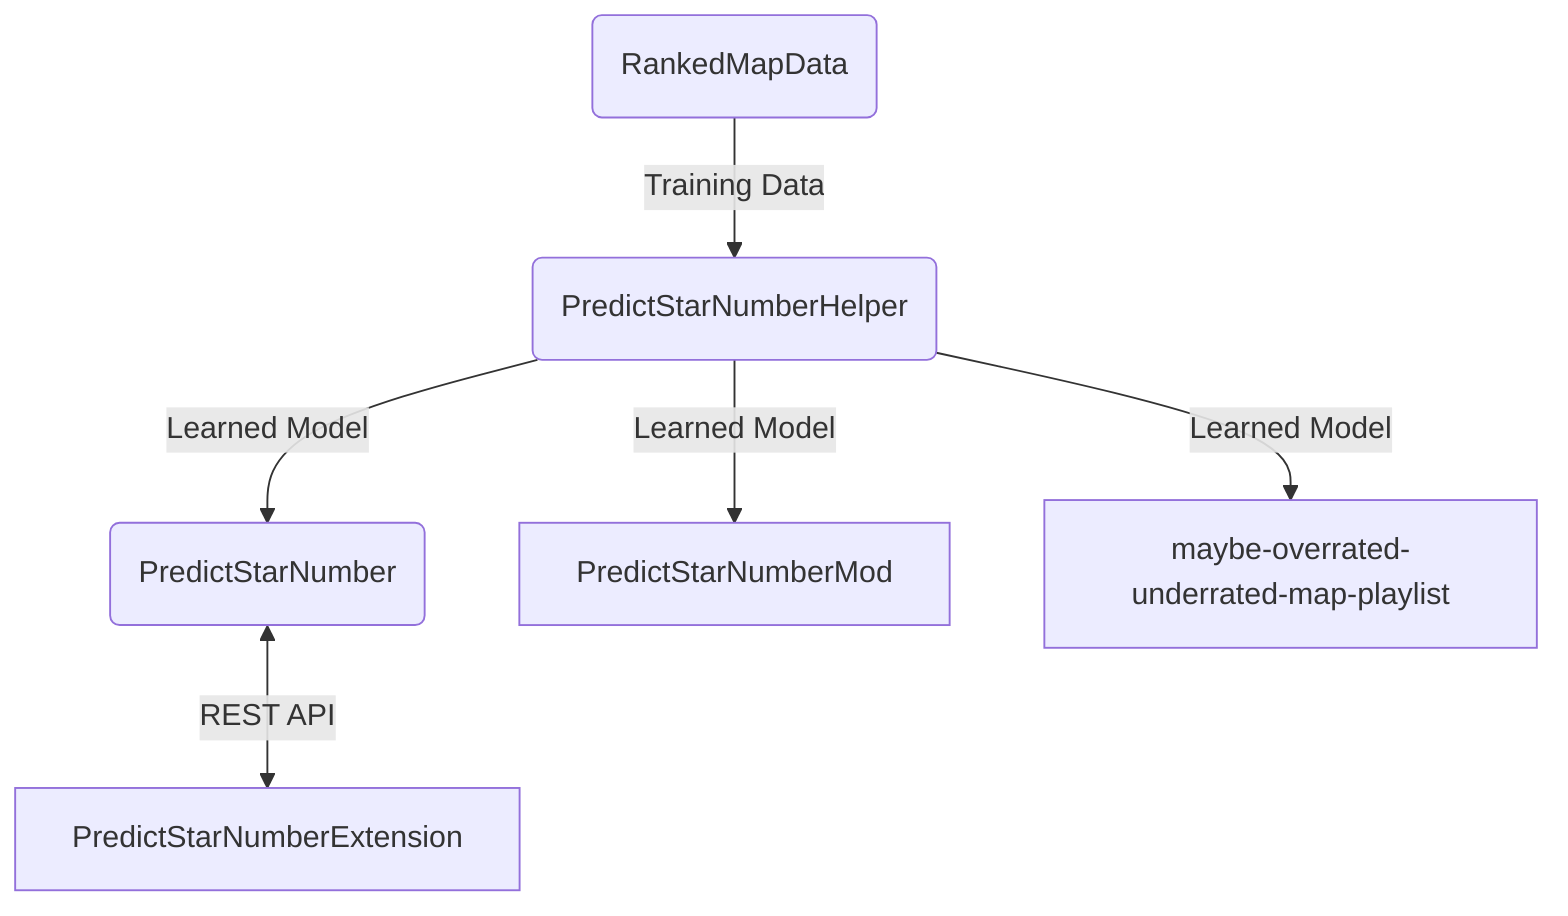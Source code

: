 flowchart
    First(RankedMapData) -- Training Data --> Second(PredictStarNumberHelper)
    Second -- Learned Model --> Third(PredictStarNumber)
    Second -- Learned Model --> PredictStarNumberMod
    Second -- Learned Model --> maybe-overrated-underrated-map-playlist
    Third <-- REST API --> PredictStarNumberExtension